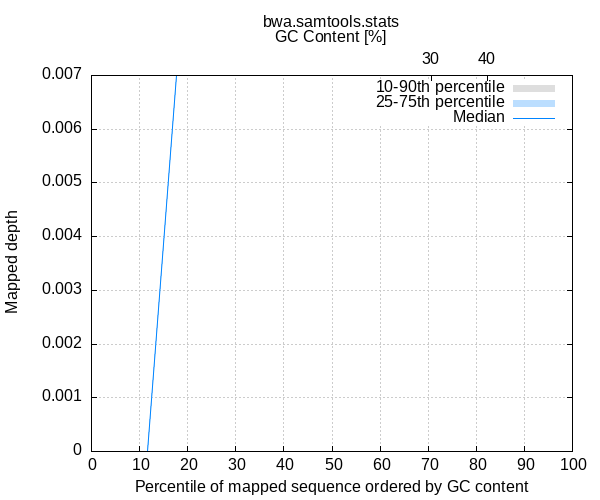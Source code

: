 
            set terminal png size 600,500 truecolor
            set output "bwa.samtools.stats.plot/gc-depth.png"
            set grid xtics ytics y2tics back lc rgb "#cccccc"
            set ylabel "Mapped depth"
            set xlabel "Percentile of mapped sequence ordered by GC content"
            set x2label "GC Content [%]"
            set title "bwa.samtools.stats" noenhanced
            set x2tics ("30" 70.588,"40" 82.353,"50" 100.000)
            set xtics nomirror
            set xrange [0.1:99.9]

            plot '-' using 1:2:3 with filledcurve lt 1 lc rgb "#dedede" t '10-90th percentile' , \
                 '-' using 1:2:3 with filledcurve lt 1 lc rgb "#bbdeff" t '25-75th percentile' , \
                 '-' using 1:2 with lines lc rgb "#0084ff" t 'Median'
        11.765	0.000	0.000
17.647	0.007	0.007
23.529	0.007	0.007
29.412	0.007	0.007
35.294	0.007	0.007
41.176	0.007	0.007
47.059	0.007	0.007
58.824	0.007	0.007
70.588	0.007	0.007
76.471	0.007	0.007
82.353	0.007	0.007
88.235	0.007	0.007
100.000	0.007	0.007
end
11.765	0.000	0.000
17.647	0.007	0.007
23.529	0.007	0.007
29.412	0.007	0.007
35.294	0.007	0.007
41.176	0.007	0.007
47.059	0.007	0.007
58.824	0.007	0.007
70.588	0.007	0.007
76.471	0.007	0.007
82.353	0.007	0.007
88.235	0.007	0.007
100.000	0.007	0.007
end
11.765	0.000
17.647	0.007
23.529	0.007
29.412	0.007
35.294	0.007
41.176	0.007
47.059	0.007
58.824	0.007
70.588	0.007
76.471	0.007
82.353	0.007
88.235	0.007
100.000	0.007
end
